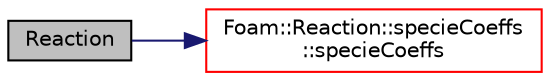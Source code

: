 digraph "Reaction"
{
  bgcolor="transparent";
  edge [fontname="Helvetica",fontsize="10",labelfontname="Helvetica",labelfontsize="10"];
  node [fontname="Helvetica",fontsize="10",shape=record];
  rankdir="LR";
  Node1 [label="Reaction",height=0.2,width=0.4,color="black", fillcolor="grey75", style="filled", fontcolor="black"];
  Node1 -> Node2 [color="midnightblue",fontsize="10",style="solid",fontname="Helvetica"];
  Node2 [label="Foam::Reaction::specieCoeffs\l::specieCoeffs",height=0.2,width=0.4,color="red",URL="$a02398.html#aa505934eaf42ee049928fa9ba6f1b5ef"];
}
